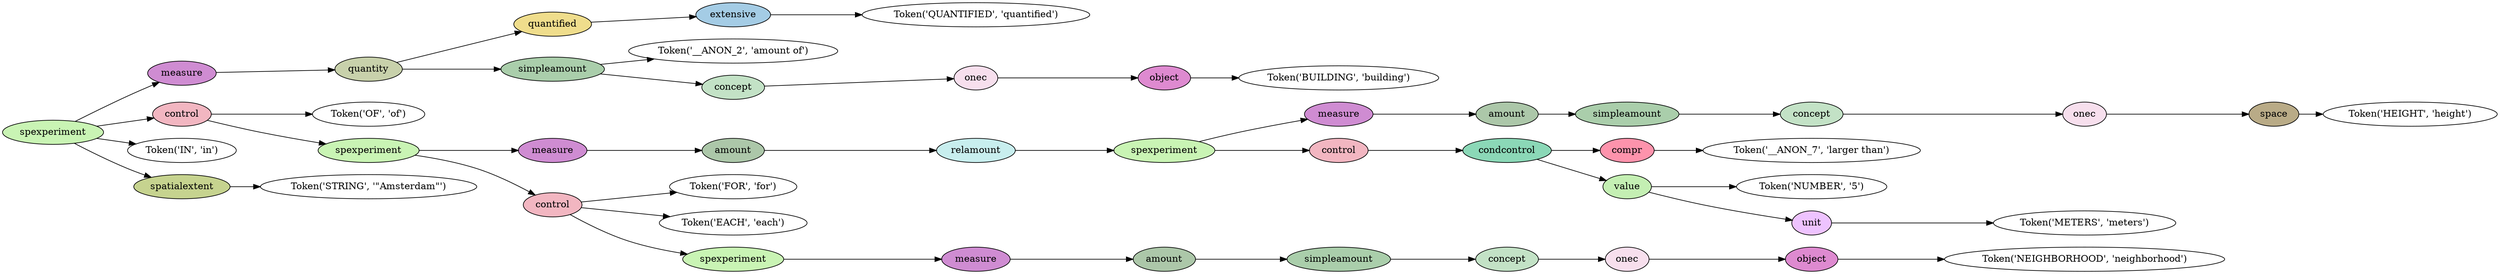 digraph G {
rankdir=LR;
0 [label="Token('QUANTIFIED', 'quantified')"];
1 [fillcolor="#a4cce5", label=extensive, style=filled];
1 -> 0;
2 [fillcolor="#efdd8c", label=quantified, style=filled];
2 -> 1;
3 [label="Token('__ANON_2', 'amount of')"];
4 [label="Token('BUILDING', 'building')"];
5 [fillcolor="#de8ad0", label=object, style=filled];
5 -> 4;
6 [fillcolor="#f7dfed", label=onec, style=filled];
6 -> 5;
7 [fillcolor="#c3e2c6", label=concept, style=filled];
7 -> 6;
8 [fillcolor="#aaceab", label=simpleamount, style=filled];
8 -> 3;
8 -> 7;
9 [fillcolor="#c8d1ab", label=quantity, style=filled];
9 -> 2;
9 -> 8;
10 [fillcolor="#cf8cd2", label=measure, style=filled];
10 -> 9;
11 [label="Token('OF', 'of')"];
12 [label="Token('HEIGHT', 'height')"];
13 [fillcolor="#b9ab87", label=space, style=filled];
13 -> 12;
14 [fillcolor="#f7dfed", label=onec, style=filled];
14 -> 13;
15 [fillcolor="#c3e2c6", label=concept, style=filled];
15 -> 14;
16 [fillcolor="#aaceab", label=simpleamount, style=filled];
16 -> 15;
17 [fillcolor="#acc7a9", label=amount, style=filled];
17 -> 16;
18 [fillcolor="#cf8cd2", label=measure, style=filled];
18 -> 17;
19 [label="Token('__ANON_7', 'larger than')"];
20 [fillcolor="#fd93ac", label=compr, style=filled];
20 -> 19;
21 [label="Token('NUMBER', '5')"];
22 [label="Token('METERS', 'meters')"];
23 [fillcolor="#eec3ff", label=unit, style=filled];
23 -> 22;
24 [fillcolor="#c4efb3", label=value, style=filled];
24 -> 21;
24 -> 23;
25 [fillcolor="#8bd8b7", label=condcontrol, style=filled];
25 -> 20;
25 -> 24;
26 [fillcolor="#f2b6c1", label=control, style=filled];
26 -> 25;
27 [fillcolor="#c9f4b4", label=spexperiment, style=filled];
27 -> 18;
27 -> 26;
28 [fillcolor="#c8eeee", label=relamount, style=filled];
28 -> 27;
29 [fillcolor="#acc7a9", label=amount, style=filled];
29 -> 28;
30 [fillcolor="#cf8cd2", label=measure, style=filled];
30 -> 29;
31 [label="Token('FOR', 'for')"];
32 [label="Token('EACH', 'each')"];
33 [label="Token('NEIGHBORHOOD', 'neighborhood')"];
34 [fillcolor="#de8ad0", label=object, style=filled];
34 -> 33;
35 [fillcolor="#f7dfed", label=onec, style=filled];
35 -> 34;
36 [fillcolor="#c3e2c6", label=concept, style=filled];
36 -> 35;
37 [fillcolor="#aaceab", label=simpleamount, style=filled];
37 -> 36;
38 [fillcolor="#acc7a9", label=amount, style=filled];
38 -> 37;
39 [fillcolor="#cf8cd2", label=measure, style=filled];
39 -> 38;
40 [fillcolor="#c9f4b4", label=spexperiment, style=filled];
40 -> 39;
41 [fillcolor="#f2b6c1", label=control, style=filled];
41 -> 31;
41 -> 32;
41 -> 40;
42 [fillcolor="#c9f4b4", label=spexperiment, style=filled];
42 -> 30;
42 -> 41;
43 [fillcolor="#f2b6c1", label=control, style=filled];
43 -> 11;
43 -> 42;
44 [label="Token('IN', 'in')"];
45 [label="Token('STRING', '\"Amsterdam\"')"];
46 [fillcolor="#c6d38f", label=spatialextent, style=filled];
46 -> 45;
47 [fillcolor="#c9f4b4", label=spexperiment, style=filled];
47 -> 10;
47 -> 43;
47 -> 44;
47 -> 46;
}
